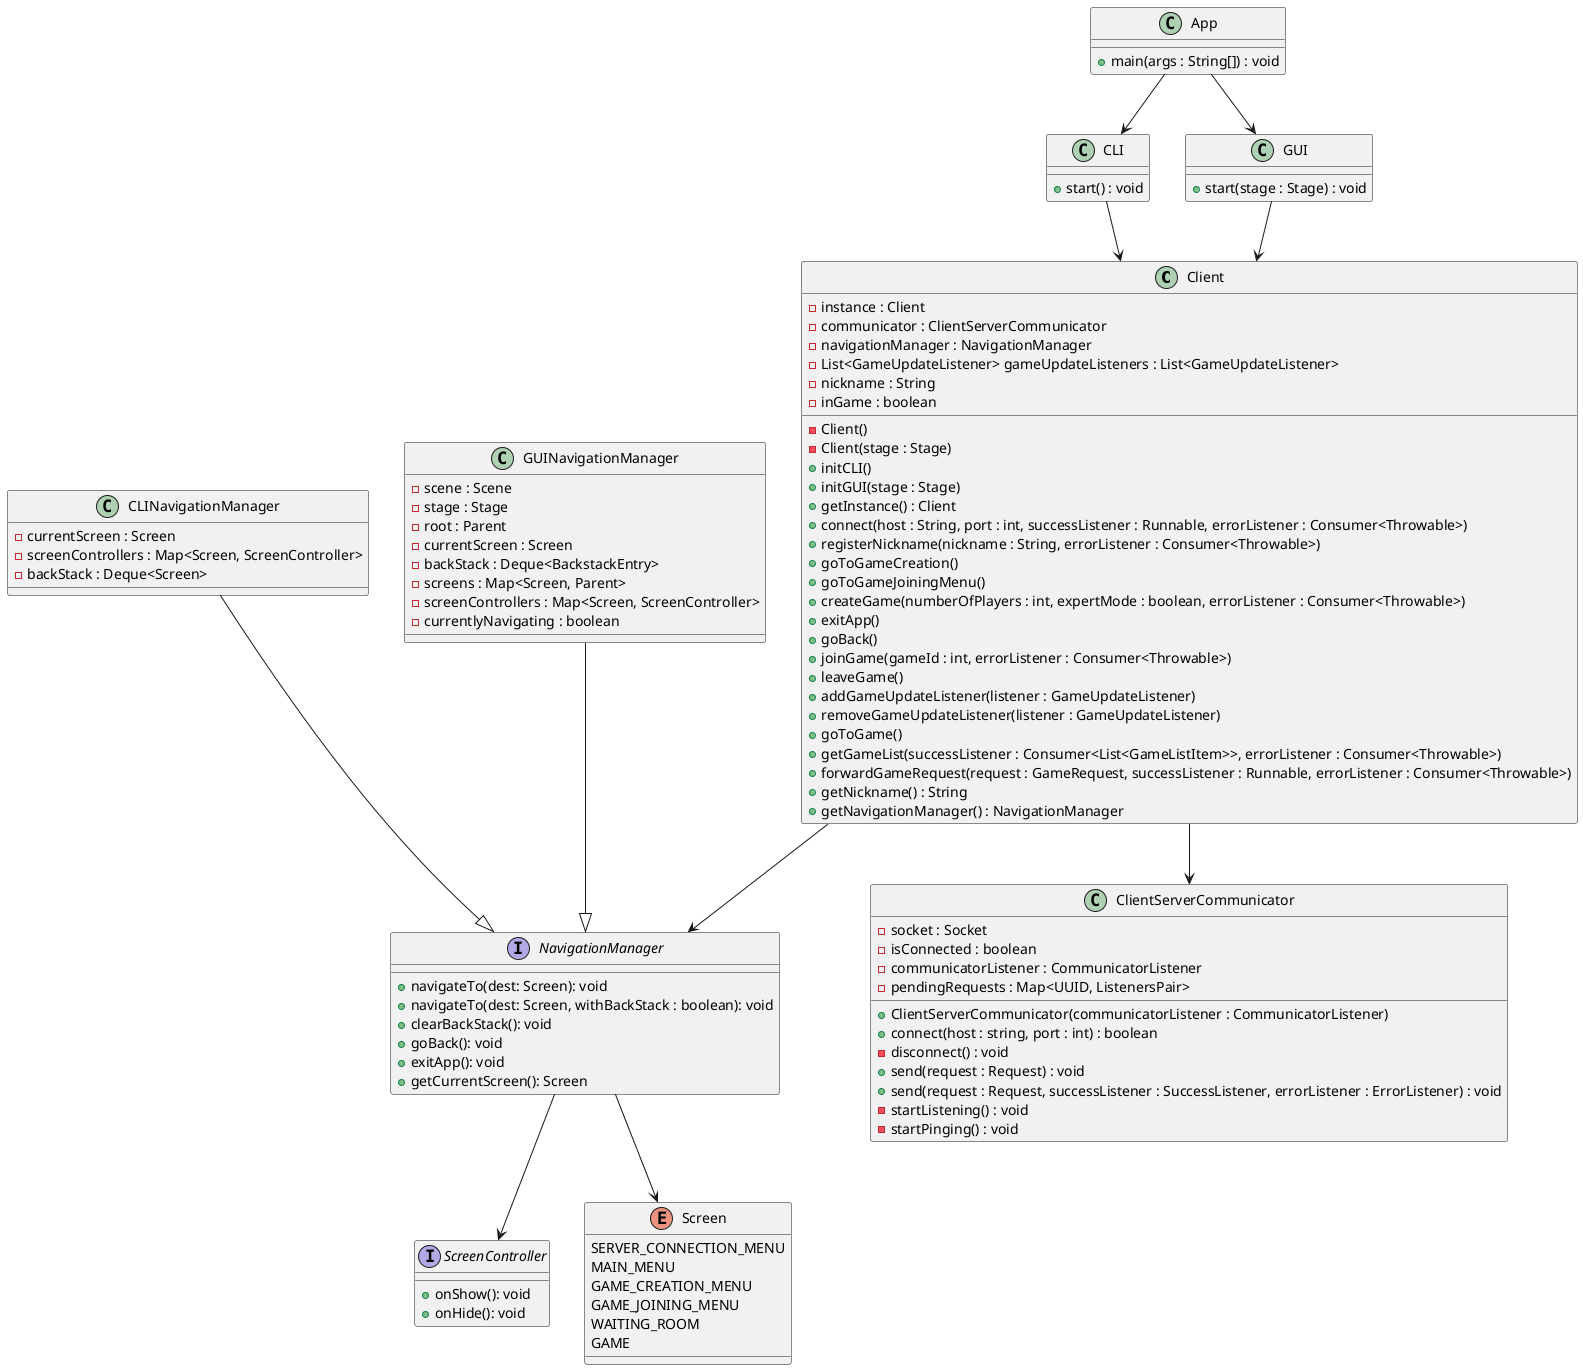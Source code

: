 @startuml

class Client {
    -instance : Client
    -communicator : ClientServerCommunicator
    -navigationManager : NavigationManager
    -List<GameUpdateListener> gameUpdateListeners : List<GameUpdateListener>
    -nickname : String
    -inGame : boolean

    -Client()
    -Client(stage : Stage)
    +initCLI()
    +initGUI(stage : Stage)
    +getInstance() : Client
    +connect(host : String, port : int, successListener : Runnable, errorListener : Consumer<Throwable>)
    +registerNickname(nickname : String, errorListener : Consumer<Throwable>)
    +goToGameCreation()
    +goToGameJoiningMenu()
    +createGame(numberOfPlayers : int, expertMode : boolean, errorListener : Consumer<Throwable>)
    +exitApp()
    +goBack()
    +joinGame(gameId : int, errorListener : Consumer<Throwable>)
    +leaveGame()
    +addGameUpdateListener(listener : GameUpdateListener)
    +removeGameUpdateListener(listener : GameUpdateListener)
    +goToGame()
    +getGameList(successListener : Consumer<List<GameListItem>>, errorListener : Consumer<Throwable>)
    +forwardGameRequest(request : GameRequest, successListener : Runnable, errorListener : Consumer<Throwable>)
    +getNickname() : String
    +getNavigationManager() : NavigationManager
}

class ClientServerCommunicator {
    -socket : Socket
    -isConnected : boolean
    -communicatorListener : CommunicatorListener
    -pendingRequests : Map<UUID, ListenersPair>

    +ClientServerCommunicator(communicatorListener : CommunicatorListener)
    +connect(host : string, port : int) : boolean
    -disconnect() : void
    +send(request : Request) : void
    +send(request : Request, successListener : SuccessListener, errorListener : ErrorListener) : void
    -startListening() : void
    -startPinging() : void
}

interface NavigationManager {
    +navigateTo(dest: Screen): void
    +navigateTo(dest: Screen, withBackStack : boolean): void
    +clearBackStack(): void
    +goBack(): void
    +exitApp(): void
    +getCurrentScreen(): Screen
}

class CLINavigationManager {
    -currentScreen : Screen
    -screenControllers : Map<Screen, ScreenController>
    -backStack : Deque<Screen>
}

class GUINavigationManager {
    -scene : Scene
    -stage : Stage
    -root : Parent
    -currentScreen : Screen
    -backStack : Deque<BackstackEntry>
    -screens : Map<Screen, Parent>
    -screenControllers : Map<Screen, ScreenController>
    -currentlyNavigating : boolean
}

interface ScreenController {
    +onShow(): void
    +onHide(): void
}


class CLI {
    +start() : void
}

class GUI {
    +start(stage : Stage) : void
}

class App {
    +main(args : String[]) : void
}

enum Screen {
    SERVER_CONNECTION_MENU
    MAIN_MENU
    GAME_CREATION_MENU
    GAME_JOINING_MENU
    WAITING_ROOM
    GAME
}

CLINavigationManager --|> NavigationManager
GUINavigationManager --|> NavigationManager

NavigationManager --> ScreenController
NavigationManager --> Screen

Client --> NavigationManager
Client --> ClientServerCommunicator


CLI --> Client
GUI --> Client

App --> CLI
App --> GUI


@enduml